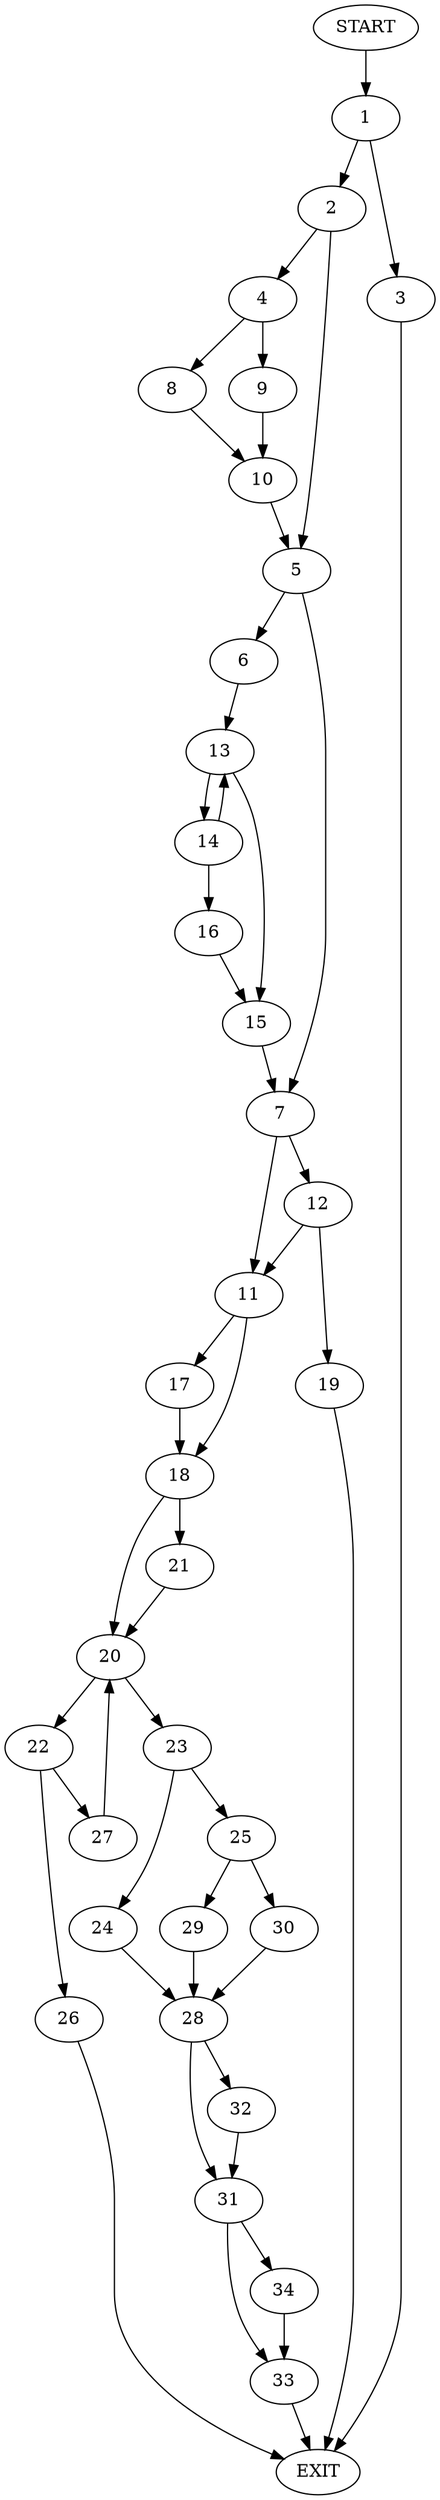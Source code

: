 digraph {
0 [label="START"]
35 [label="EXIT"]
0 -> 1
1 -> 2
1 -> 3
2 -> 4
2 -> 5
3 -> 35
5 -> 6
5 -> 7
4 -> 8
4 -> 9
9 -> 10
8 -> 10
10 -> 5
7 -> 11
7 -> 12
6 -> 13
13 -> 14
13 -> 15
14 -> 16
14 -> 13
15 -> 7
16 -> 15
11 -> 17
11 -> 18
12 -> 11
12 -> 19
19 -> 35
18 -> 20
18 -> 21
17 -> 18
20 -> 22
20 -> 23
21 -> 20
23 -> 24
23 -> 25
22 -> 26
22 -> 27
26 -> 35
27 -> 20
24 -> 28
25 -> 29
25 -> 30
28 -> 31
28 -> 32
30 -> 28
29 -> 28
32 -> 31
31 -> 33
31 -> 34
33 -> 35
34 -> 33
}
